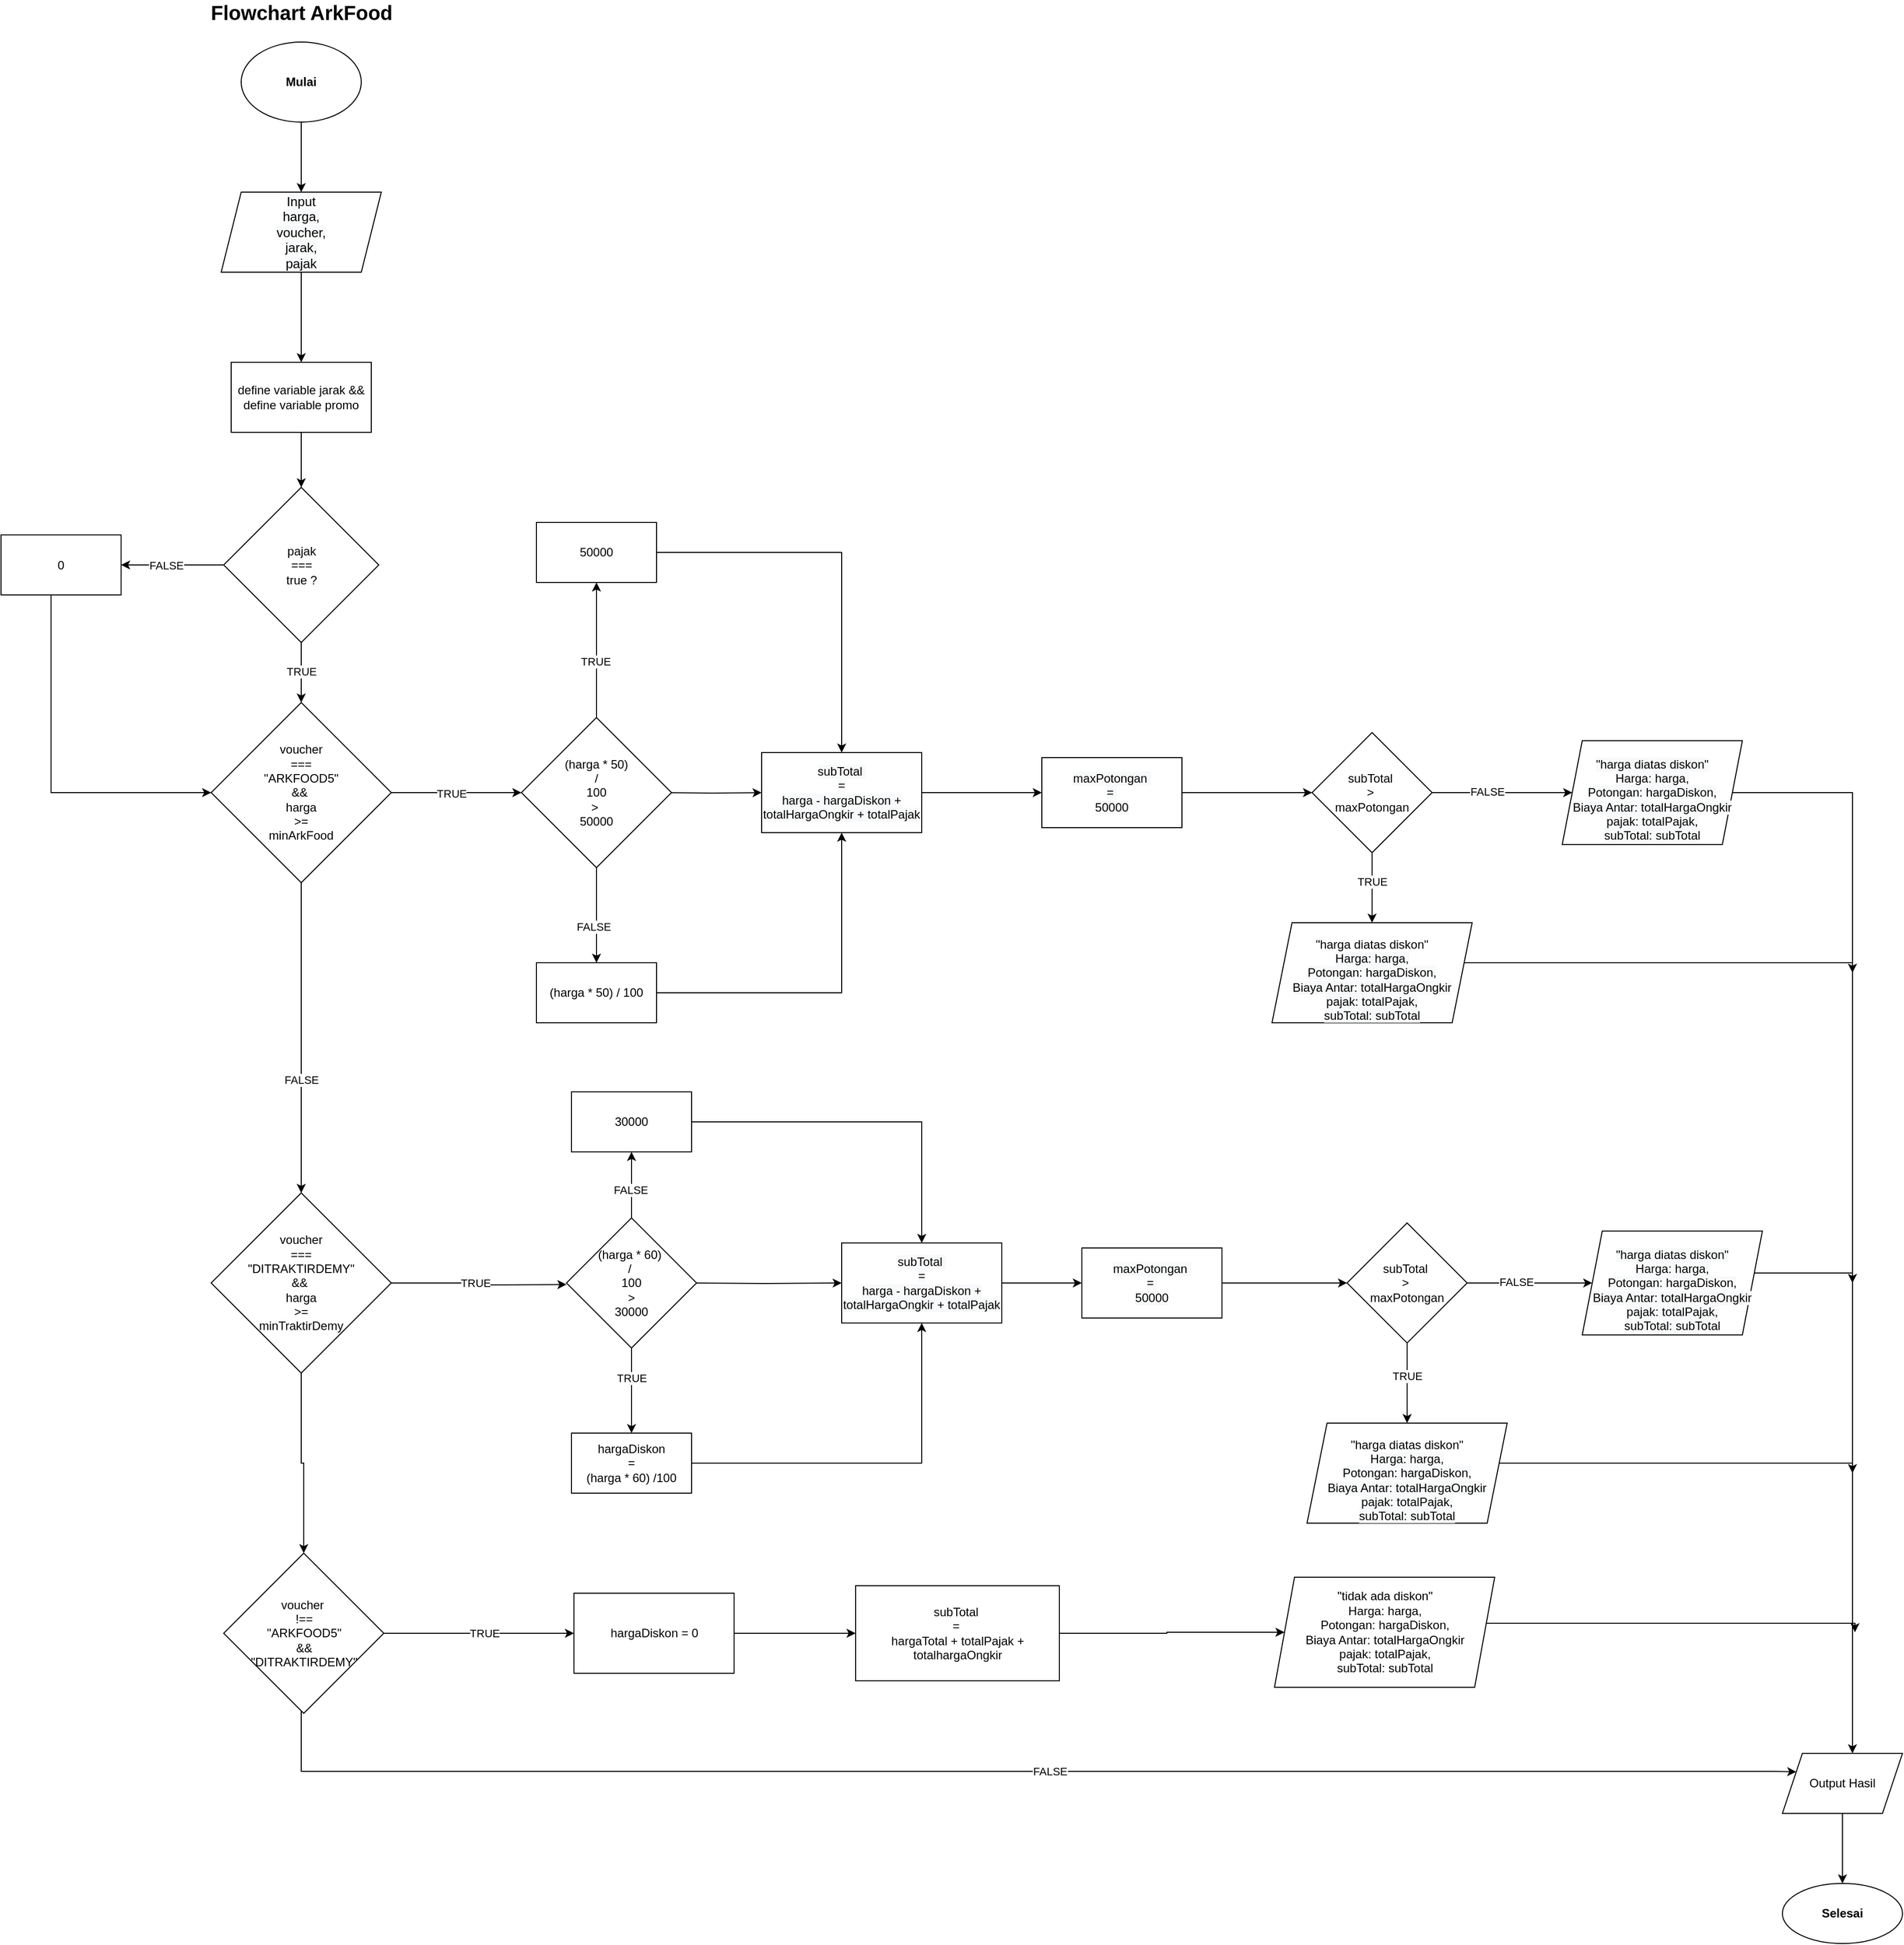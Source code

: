 <mxfile version="15.2.7" type="github">
  <diagram id="C5RBs43oDa-KdzZeNtuy" name="Page-1">
    <mxGraphModel dx="1156" dy="1083" grid="1" gridSize="10" guides="1" tooltips="1" connect="1" arrows="1" fold="1" page="1" pageScale="1" pageWidth="827" pageHeight="1169" background="#ffffff" math="0" shadow="0">
      <root>
        <mxCell id="WIyWlLk6GJQsqaUBKTNV-0" />
        <mxCell id="WIyWlLk6GJQsqaUBKTNV-1" parent="WIyWlLk6GJQsqaUBKTNV-0" />
        <mxCell id="PaFGZIn1e4kdp1-qGl9o-0" value="&lt;font style=&quot;font-size: 20px&quot;&gt;&lt;b&gt;Flowchart ArkFood&lt;/b&gt;&lt;/font&gt;" style="text;html=1;align=center;verticalAlign=middle;resizable=0;points=[];autosize=1;strokeColor=none;fillColor=none;" parent="WIyWlLk6GJQsqaUBKTNV-1" vertex="1">
          <mxGeometry x="1690" y="80" width="200" height="20" as="geometry" />
        </mxCell>
        <mxCell id="PaFGZIn1e4kdp1-qGl9o-123" value="" style="edgeStyle=orthogonalEdgeStyle;rounded=0;orthogonalLoop=1;jettySize=auto;html=1;" parent="WIyWlLk6GJQsqaUBKTNV-1" source="PaFGZIn1e4kdp1-qGl9o-121" target="PaFGZIn1e4kdp1-qGl9o-122" edge="1">
          <mxGeometry relative="1" as="geometry" />
        </mxCell>
        <mxCell id="PaFGZIn1e4kdp1-qGl9o-121" value="&lt;b&gt;Mulai&lt;/b&gt;" style="ellipse;whiteSpace=wrap;html=1;" parent="WIyWlLk6GJQsqaUBKTNV-1" vertex="1">
          <mxGeometry x="1730" y="120" width="120" height="80" as="geometry" />
        </mxCell>
        <mxCell id="PaFGZIn1e4kdp1-qGl9o-125" value="" style="edgeStyle=orthogonalEdgeStyle;rounded=0;orthogonalLoop=1;jettySize=auto;html=1;" parent="WIyWlLk6GJQsqaUBKTNV-1" source="PaFGZIn1e4kdp1-qGl9o-122" target="PaFGZIn1e4kdp1-qGl9o-124" edge="1">
          <mxGeometry relative="1" as="geometry" />
        </mxCell>
        <mxCell id="PaFGZIn1e4kdp1-qGl9o-122" value="&lt;font style=&quot;font-size: 13px&quot;&gt;&lt;br&gt;&lt;br&gt;&lt;span style=&quot;color: rgb(0 , 0 , 0) ; font-family: &amp;#34;helvetica&amp;#34; ; font-style: normal ; font-weight: 400 ; letter-spacing: normal ; text-align: center ; text-indent: 0px ; text-transform: none ; word-spacing: 0px ; background-color: rgb(248 , 249 , 250) ; display: inline ; float: none&quot;&gt;Input&lt;/span&gt;&lt;br style=&quot;color: rgb(0 , 0 , 0) ; font-family: &amp;#34;helvetica&amp;#34; ; font-style: normal ; font-weight: 400 ; letter-spacing: normal ; text-align: center ; text-indent: 0px ; text-transform: none ; word-spacing: 0px ; background-color: rgb(248 , 249 , 250)&quot;&gt;&lt;span style=&quot;color: rgb(0 , 0 , 0) ; font-family: &amp;#34;helvetica&amp;#34; ; font-style: normal ; font-weight: 400 ; letter-spacing: normal ; text-align: center ; text-indent: 0px ; text-transform: none ; word-spacing: 0px ; background-color: rgb(248 , 249 , 250) ; display: inline ; float: none&quot;&gt;harga,&lt;/span&gt;&lt;br style=&quot;color: rgb(0 , 0 , 0) ; font-family: &amp;#34;helvetica&amp;#34; ; font-style: normal ; font-weight: 400 ; letter-spacing: normal ; text-align: center ; text-indent: 0px ; text-transform: none ; word-spacing: 0px ; background-color: rgb(248 , 249 , 250)&quot;&gt;&lt;span style=&quot;color: rgb(0 , 0 , 0) ; font-family: &amp;#34;helvetica&amp;#34; ; font-style: normal ; font-weight: 400 ; letter-spacing: normal ; text-align: center ; text-indent: 0px ; text-transform: none ; word-spacing: 0px ; background-color: rgb(248 , 249 , 250) ; display: inline ; float: none&quot;&gt;voucher,&lt;/span&gt;&lt;br style=&quot;color: rgb(0 , 0 , 0) ; font-family: &amp;#34;helvetica&amp;#34; ; font-style: normal ; font-weight: 400 ; letter-spacing: normal ; text-align: center ; text-indent: 0px ; text-transform: none ; word-spacing: 0px ; background-color: rgb(248 , 249 , 250)&quot;&gt;&lt;span style=&quot;color: rgb(0 , 0 , 0) ; font-family: &amp;#34;helvetica&amp;#34; ; font-style: normal ; font-weight: 400 ; letter-spacing: normal ; text-align: center ; text-indent: 0px ; text-transform: none ; word-spacing: 0px ; background-color: rgb(248 , 249 , 250) ; display: inline ; float: none&quot;&gt;jarak,&lt;/span&gt;&lt;br style=&quot;color: rgb(0 , 0 , 0) ; font-family: &amp;#34;helvetica&amp;#34; ; font-style: normal ; font-weight: 400 ; letter-spacing: normal ; text-align: center ; text-indent: 0px ; text-transform: none ; word-spacing: 0px ; background-color: rgb(248 , 249 , 250)&quot;&gt;&lt;span style=&quot;color: rgb(0 , 0 , 0) ; font-family: &amp;#34;helvetica&amp;#34; ; font-style: normal ; font-weight: 400 ; letter-spacing: normal ; text-align: center ; text-indent: 0px ; text-transform: none ; word-spacing: 0px ; background-color: rgb(248 , 249 , 250) ; display: inline ; float: none&quot;&gt;pajak&lt;br&gt;&lt;/span&gt;&lt;br&gt;&lt;br&gt;&lt;/font&gt;" style="shape=parallelogram;perimeter=parallelogramPerimeter;whiteSpace=wrap;html=1;fixedSize=1;" parent="WIyWlLk6GJQsqaUBKTNV-1" vertex="1">
          <mxGeometry x="1710" y="270" width="160" height="80" as="geometry" />
        </mxCell>
        <mxCell id="PaFGZIn1e4kdp1-qGl9o-127" value="" style="edgeStyle=orthogonalEdgeStyle;rounded=0;orthogonalLoop=1;jettySize=auto;html=1;" parent="WIyWlLk6GJQsqaUBKTNV-1" source="PaFGZIn1e4kdp1-qGl9o-124" target="PaFGZIn1e4kdp1-qGl9o-126" edge="1">
          <mxGeometry relative="1" as="geometry" />
        </mxCell>
        <mxCell id="PaFGZIn1e4kdp1-qGl9o-124" value="&lt;span&gt;define variable jarak &amp;amp;&amp;amp; define variable promo&lt;/span&gt;" style="whiteSpace=wrap;html=1;" parent="WIyWlLk6GJQsqaUBKTNV-1" vertex="1">
          <mxGeometry x="1720" y="440" width="140" height="70" as="geometry" />
        </mxCell>
        <mxCell id="PaFGZIn1e4kdp1-qGl9o-129" value="" style="edgeStyle=orthogonalEdgeStyle;rounded=0;orthogonalLoop=1;jettySize=auto;html=1;" parent="WIyWlLk6GJQsqaUBKTNV-1" source="PaFGZIn1e4kdp1-qGl9o-126" edge="1">
          <mxGeometry relative="1" as="geometry">
            <mxPoint x="1610" y="642.5" as="targetPoint" />
          </mxGeometry>
        </mxCell>
        <mxCell id="PaFGZIn1e4kdp1-qGl9o-130" value="FALSE" style="edgeLabel;html=1;align=center;verticalAlign=middle;resizable=0;points=[];" parent="PaFGZIn1e4kdp1-qGl9o-129" vertex="1" connectable="0">
          <mxGeometry x="0.131" relative="1" as="geometry">
            <mxPoint as="offset" />
          </mxGeometry>
        </mxCell>
        <mxCell id="PaFGZIn1e4kdp1-qGl9o-132" value="" style="edgeStyle=orthogonalEdgeStyle;rounded=0;orthogonalLoop=1;jettySize=auto;html=1;" parent="WIyWlLk6GJQsqaUBKTNV-1" source="PaFGZIn1e4kdp1-qGl9o-126" target="PaFGZIn1e4kdp1-qGl9o-131" edge="1">
          <mxGeometry relative="1" as="geometry" />
        </mxCell>
        <mxCell id="PaFGZIn1e4kdp1-qGl9o-133" value="TRUE" style="edgeLabel;html=1;align=center;verticalAlign=middle;resizable=0;points=[];" parent="PaFGZIn1e4kdp1-qGl9o-132" vertex="1" connectable="0">
          <mxGeometry x="-0.048" relative="1" as="geometry">
            <mxPoint as="offset" />
          </mxGeometry>
        </mxCell>
        <mxCell id="PaFGZIn1e4kdp1-qGl9o-126" value="pajak&lt;br&gt;===&lt;br&gt;true ?" style="rhombus;whiteSpace=wrap;html=1;" parent="WIyWlLk6GJQsqaUBKTNV-1" vertex="1">
          <mxGeometry x="1712.5" y="565" width="155" height="155" as="geometry" />
        </mxCell>
        <mxCell id="PaFGZIn1e4kdp1-qGl9o-155" style="edgeStyle=orthogonalEdgeStyle;rounded=0;orthogonalLoop=1;jettySize=auto;html=1;entryX=0;entryY=0.5;entryDx=0;entryDy=0;" parent="WIyWlLk6GJQsqaUBKTNV-1" target="PaFGZIn1e4kdp1-qGl9o-131" edge="1">
          <mxGeometry relative="1" as="geometry">
            <Array as="points">
              <mxPoint x="1540" y="673" />
              <mxPoint x="1540" y="870" />
            </Array>
            <mxPoint x="1560" y="672.5" as="sourcePoint" />
          </mxGeometry>
        </mxCell>
        <mxCell id="PaFGZIn1e4kdp1-qGl9o-135" value="" style="edgeStyle=orthogonalEdgeStyle;rounded=0;orthogonalLoop=1;jettySize=auto;html=1;" parent="WIyWlLk6GJQsqaUBKTNV-1" source="PaFGZIn1e4kdp1-qGl9o-131" edge="1">
          <mxGeometry relative="1" as="geometry">
            <mxPoint x="2010" y="870" as="targetPoint" />
          </mxGeometry>
        </mxCell>
        <mxCell id="PaFGZIn1e4kdp1-qGl9o-136" value="TRUE" style="edgeLabel;html=1;align=center;verticalAlign=middle;resizable=0;points=[];" parent="PaFGZIn1e4kdp1-qGl9o-135" vertex="1" connectable="0">
          <mxGeometry x="-0.085" y="-1" relative="1" as="geometry">
            <mxPoint as="offset" />
          </mxGeometry>
        </mxCell>
        <mxCell id="PaFGZIn1e4kdp1-qGl9o-154" value="" style="edgeStyle=orthogonalEdgeStyle;rounded=0;orthogonalLoop=1;jettySize=auto;html=1;" parent="WIyWlLk6GJQsqaUBKTNV-1" source="PaFGZIn1e4kdp1-qGl9o-131" target="PaFGZIn1e4kdp1-qGl9o-153" edge="1">
          <mxGeometry relative="1" as="geometry" />
        </mxCell>
        <mxCell id="PaFGZIn1e4kdp1-qGl9o-156" value="FALSE" style="edgeLabel;html=1;align=center;verticalAlign=middle;resizable=0;points=[];" parent="PaFGZIn1e4kdp1-qGl9o-154" vertex="1" connectable="0">
          <mxGeometry x="0.271" relative="1" as="geometry">
            <mxPoint as="offset" />
          </mxGeometry>
        </mxCell>
        <mxCell id="PaFGZIn1e4kdp1-qGl9o-131" value="voucher&lt;br&gt;===&lt;br&gt;&quot;ARKFOOD5&quot;&lt;br&gt;&amp;amp;&amp;amp;&amp;nbsp;&lt;br&gt;harga&lt;br&gt;&amp;gt;=&lt;br&gt;minArkFood" style="rhombus;whiteSpace=wrap;html=1;" parent="WIyWlLk6GJQsqaUBKTNV-1" vertex="1">
          <mxGeometry x="1700" y="780" width="180" height="180" as="geometry" />
        </mxCell>
        <mxCell id="PaFGZIn1e4kdp1-qGl9o-138" value="" style="edgeStyle=orthogonalEdgeStyle;rounded=0;orthogonalLoop=1;jettySize=auto;html=1;" parent="WIyWlLk6GJQsqaUBKTNV-1" target="PaFGZIn1e4kdp1-qGl9o-137" edge="1">
          <mxGeometry relative="1" as="geometry">
            <mxPoint x="2150" y="870" as="sourcePoint" />
          </mxGeometry>
        </mxCell>
        <mxCell id="PaFGZIn1e4kdp1-qGl9o-140" value="" style="edgeStyle=orthogonalEdgeStyle;rounded=0;orthogonalLoop=1;jettySize=auto;html=1;" parent="WIyWlLk6GJQsqaUBKTNV-1" source="PaFGZIn1e4kdp1-qGl9o-137" target="PaFGZIn1e4kdp1-qGl9o-139" edge="1">
          <mxGeometry relative="1" as="geometry" />
        </mxCell>
        <mxCell id="PaFGZIn1e4kdp1-qGl9o-137" value="&#xa;&#xa;&lt;span style=&quot;color: rgb(0, 0, 0); font-family: helvetica; font-size: 12px; font-style: normal; font-weight: 400; letter-spacing: normal; text-align: center; text-indent: 0px; text-transform: none; word-spacing: 0px; background-color: rgb(248, 249, 250); display: inline; float: none;&quot;&gt;subTotal&amp;nbsp;&lt;/span&gt;&lt;br style=&quot;color: rgb(0, 0, 0); font-family: helvetica; font-size: 12px; font-style: normal; font-weight: 400; letter-spacing: normal; text-align: center; text-indent: 0px; text-transform: none; word-spacing: 0px; background-color: rgb(248, 249, 250);&quot;&gt;&lt;span style=&quot;color: rgb(0, 0, 0); font-family: helvetica; font-size: 12px; font-style: normal; font-weight: 400; letter-spacing: normal; text-align: center; text-indent: 0px; text-transform: none; word-spacing: 0px; background-color: rgb(248, 249, 250); display: inline; float: none;&quot;&gt;=&lt;/span&gt;&lt;br style=&quot;color: rgb(0, 0, 0); font-family: helvetica; font-size: 12px; font-style: normal; font-weight: 400; letter-spacing: normal; text-align: center; text-indent: 0px; text-transform: none; word-spacing: 0px; background-color: rgb(248, 249, 250);&quot;&gt;&lt;span style=&quot;color: rgb(0, 0, 0); font-family: helvetica; font-size: 12px; font-style: normal; font-weight: 400; letter-spacing: normal; text-align: center; text-indent: 0px; text-transform: none; word-spacing: 0px; background-color: rgb(248, 249, 250); display: inline; float: none;&quot;&gt;harga - hargaDiskon + totalHargaOngkir + totalPajak&lt;/span&gt;&#xa;&#xa;" style="whiteSpace=wrap;html=1;" parent="WIyWlLk6GJQsqaUBKTNV-1" vertex="1">
          <mxGeometry x="2250" y="830" width="160" height="80" as="geometry" />
        </mxCell>
        <mxCell id="PaFGZIn1e4kdp1-qGl9o-142" value="" style="edgeStyle=orthogonalEdgeStyle;rounded=0;orthogonalLoop=1;jettySize=auto;html=1;" parent="WIyWlLk6GJQsqaUBKTNV-1" source="PaFGZIn1e4kdp1-qGl9o-139" target="PaFGZIn1e4kdp1-qGl9o-141" edge="1">
          <mxGeometry relative="1" as="geometry" />
        </mxCell>
        <mxCell id="PaFGZIn1e4kdp1-qGl9o-139" value="&#xa;&#xa;&lt;span style=&quot;color: rgb(0, 0, 0); font-family: helvetica; font-size: 12px; font-style: normal; font-weight: 400; letter-spacing: normal; text-align: center; text-indent: 0px; text-transform: none; word-spacing: 0px; background-color: rgb(248, 249, 250); display: inline; float: none;&quot;&gt;maxPotongan&amp;nbsp;&lt;/span&gt;&lt;br style=&quot;color: rgb(0, 0, 0); font-family: helvetica; font-size: 12px; font-style: normal; font-weight: 400; letter-spacing: normal; text-align: center; text-indent: 0px; text-transform: none; word-spacing: 0px; background-color: rgb(248, 249, 250);&quot;&gt;&lt;span style=&quot;color: rgb(0, 0, 0); font-family: helvetica; font-size: 12px; font-style: normal; font-weight: 400; letter-spacing: normal; text-align: center; text-indent: 0px; text-transform: none; word-spacing: 0px; background-color: rgb(248, 249, 250); display: inline; float: none;&quot;&gt;=&amp;nbsp;&lt;/span&gt;&lt;br style=&quot;color: rgb(0, 0, 0); font-family: helvetica; font-size: 12px; font-style: normal; font-weight: 400; letter-spacing: normal; text-align: center; text-indent: 0px; text-transform: none; word-spacing: 0px; background-color: rgb(248, 249, 250);&quot;&gt;&lt;span style=&quot;color: rgb(0, 0, 0); font-family: helvetica; font-size: 12px; font-style: normal; font-weight: 400; letter-spacing: normal; text-align: center; text-indent: 0px; text-transform: none; word-spacing: 0px; background-color: rgb(248, 249, 250); display: inline; float: none;&quot;&gt;50000&lt;/span&gt;&#xa;&#xa;" style="whiteSpace=wrap;html=1;" parent="WIyWlLk6GJQsqaUBKTNV-1" vertex="1">
          <mxGeometry x="2530" y="835" width="140" height="70" as="geometry" />
        </mxCell>
        <mxCell id="PaFGZIn1e4kdp1-qGl9o-144" value="" style="edgeStyle=orthogonalEdgeStyle;rounded=0;orthogonalLoop=1;jettySize=auto;html=1;" parent="WIyWlLk6GJQsqaUBKTNV-1" source="PaFGZIn1e4kdp1-qGl9o-141" target="PaFGZIn1e4kdp1-qGl9o-143" edge="1">
          <mxGeometry relative="1" as="geometry" />
        </mxCell>
        <mxCell id="PaFGZIn1e4kdp1-qGl9o-145" value="TRUE" style="edgeLabel;html=1;align=center;verticalAlign=middle;resizable=0;points=[];" parent="PaFGZIn1e4kdp1-qGl9o-144" vertex="1" connectable="0">
          <mxGeometry x="-0.173" relative="1" as="geometry">
            <mxPoint as="offset" />
          </mxGeometry>
        </mxCell>
        <mxCell id="PaFGZIn1e4kdp1-qGl9o-147" value="" style="edgeStyle=orthogonalEdgeStyle;rounded=0;orthogonalLoop=1;jettySize=auto;html=1;" parent="WIyWlLk6GJQsqaUBKTNV-1" source="PaFGZIn1e4kdp1-qGl9o-141" target="PaFGZIn1e4kdp1-qGl9o-146" edge="1">
          <mxGeometry relative="1" as="geometry" />
        </mxCell>
        <mxCell id="PaFGZIn1e4kdp1-qGl9o-148" value="FALSE" style="edgeLabel;html=1;align=center;verticalAlign=middle;resizable=0;points=[];" parent="PaFGZIn1e4kdp1-qGl9o-147" vertex="1" connectable="0">
          <mxGeometry x="-0.215" y="1" relative="1" as="geometry">
            <mxPoint as="offset" />
          </mxGeometry>
        </mxCell>
        <mxCell id="PaFGZIn1e4kdp1-qGl9o-141" value="subTotal&amp;nbsp;&lt;br&gt;&amp;gt;&amp;nbsp;&lt;br&gt;maxPotongan" style="rhombus;whiteSpace=wrap;html=1;" parent="WIyWlLk6GJQsqaUBKTNV-1" vertex="1">
          <mxGeometry x="2800" y="810" width="120" height="120" as="geometry" />
        </mxCell>
        <mxCell id="PaFGZIn1e4kdp1-qGl9o-151" style="edgeStyle=orthogonalEdgeStyle;rounded=0;orthogonalLoop=1;jettySize=auto;html=1;" parent="WIyWlLk6GJQsqaUBKTNV-1" source="PaFGZIn1e4kdp1-qGl9o-143" edge="1">
          <mxGeometry relative="1" as="geometry">
            <mxPoint x="3340" y="1050" as="targetPoint" />
            <Array as="points">
              <mxPoint x="3340" y="1040" />
            </Array>
          </mxGeometry>
        </mxCell>
        <mxCell id="PaFGZIn1e4kdp1-qGl9o-143" value="&lt;br&gt;&quot;harga diatas diskon&quot;&lt;br&gt;&lt;span style=&quot;color: rgb(0 , 0 , 0) ; font-family: &amp;#34;helvetica&amp;#34; ; font-size: 12px ; font-style: normal ; font-weight: 400 ; letter-spacing: normal ; text-align: center ; text-indent: 0px ; text-transform: none ; word-spacing: 0px ; background-color: rgb(248 , 249 , 250) ; display: inline ; float: none&quot;&gt;Harga: harga,&lt;/span&gt;&lt;br style=&quot;color: rgb(0 , 0 , 0) ; font-family: &amp;#34;helvetica&amp;#34; ; font-size: 12px ; font-style: normal ; font-weight: 400 ; letter-spacing: normal ; text-align: center ; text-indent: 0px ; text-transform: none ; word-spacing: 0px ; background-color: rgb(248 , 249 , 250)&quot;&gt;&lt;span style=&quot;color: rgb(0 , 0 , 0) ; font-family: &amp;#34;helvetica&amp;#34; ; font-size: 12px ; font-style: normal ; font-weight: 400 ; letter-spacing: normal ; text-align: center ; text-indent: 0px ; text-transform: none ; word-spacing: 0px ; background-color: rgb(248 , 249 , 250) ; display: inline ; float: none&quot;&gt;Potongan: hargaDiskon,&lt;/span&gt;&lt;br style=&quot;color: rgb(0 , 0 , 0) ; font-family: &amp;#34;helvetica&amp;#34; ; font-size: 12px ; font-style: normal ; font-weight: 400 ; letter-spacing: normal ; text-align: center ; text-indent: 0px ; text-transform: none ; word-spacing: 0px ; background-color: rgb(248 , 249 , 250)&quot;&gt;&lt;span style=&quot;color: rgb(0 , 0 , 0) ; font-family: &amp;#34;helvetica&amp;#34; ; font-size: 12px ; font-style: normal ; font-weight: 400 ; letter-spacing: normal ; text-align: center ; text-indent: 0px ; text-transform: none ; word-spacing: 0px ; background-color: rgb(248 , 249 , 250) ; display: inline ; float: none&quot;&gt;Biaya Antar: totalHargaOngkir&lt;/span&gt;&lt;br style=&quot;color: rgb(0 , 0 , 0) ; font-family: &amp;#34;helvetica&amp;#34; ; font-size: 12px ; font-style: normal ; font-weight: 400 ; letter-spacing: normal ; text-align: center ; text-indent: 0px ; text-transform: none ; word-spacing: 0px ; background-color: rgb(248 , 249 , 250)&quot;&gt;&lt;span style=&quot;color: rgb(0 , 0 , 0) ; font-family: &amp;#34;helvetica&amp;#34; ; font-size: 12px ; font-style: normal ; font-weight: 400 ; letter-spacing: normal ; text-align: center ; text-indent: 0px ; text-transform: none ; word-spacing: 0px ; background-color: rgb(248 , 249 , 250) ; display: inline ; float: none&quot;&gt;pajak: totalPajak,&lt;/span&gt;&lt;br style=&quot;color: rgb(0 , 0 , 0) ; font-family: &amp;#34;helvetica&amp;#34; ; font-size: 12px ; font-style: normal ; font-weight: 400 ; letter-spacing: normal ; text-align: center ; text-indent: 0px ; text-transform: none ; word-spacing: 0px ; background-color: rgb(248 , 249 , 250)&quot;&gt;&lt;span style=&quot;color: rgb(0 , 0 , 0) ; font-family: &amp;#34;helvetica&amp;#34; ; font-size: 12px ; font-style: normal ; font-weight: 400 ; letter-spacing: normal ; text-align: center ; text-indent: 0px ; text-transform: none ; word-spacing: 0px ; background-color: rgb(248 , 249 , 250) ; display: inline ; float: none&quot;&gt;subTotal: subTotal&lt;/span&gt;&lt;br&gt;" style="shape=parallelogram;perimeter=parallelogramPerimeter;whiteSpace=wrap;html=1;fixedSize=1;" parent="WIyWlLk6GJQsqaUBKTNV-1" vertex="1">
          <mxGeometry x="2760" y="1000" width="200" height="100" as="geometry" />
        </mxCell>
        <mxCell id="PaFGZIn1e4kdp1-qGl9o-149" style="edgeStyle=orthogonalEdgeStyle;rounded=0;orthogonalLoop=1;jettySize=auto;html=1;" parent="WIyWlLk6GJQsqaUBKTNV-1" source="PaFGZIn1e4kdp1-qGl9o-146" target="PaFGZIn1e4kdp1-qGl9o-150" edge="1">
          <mxGeometry relative="1" as="geometry">
            <mxPoint x="3280" y="1430" as="targetPoint" />
            <Array as="points">
              <mxPoint x="3340" y="870" />
            </Array>
          </mxGeometry>
        </mxCell>
        <mxCell id="PaFGZIn1e4kdp1-qGl9o-146" value="&lt;br&gt;&lt;br&gt;&lt;br style=&quot;color: rgb(0 , 0 , 0) ; font-family: &amp;#34;helvetica&amp;#34; ; font-size: 12px ; font-style: normal ; font-weight: 400 ; letter-spacing: normal ; text-align: center ; text-indent: 0px ; text-transform: none ; word-spacing: 0px ; background-color: rgb(248 , 249 , 250)&quot;&gt;&lt;span style=&quot;color: rgb(0 , 0 , 0) ; font-family: &amp;#34;helvetica&amp;#34; ; font-size: 12px ; font-style: normal ; font-weight: 400 ; letter-spacing: normal ; text-align: center ; text-indent: 0px ; text-transform: none ; word-spacing: 0px ; background-color: rgb(248 , 249 , 250) ; display: inline ; float: none&quot;&gt;&quot;harga diatas diskon&quot;&lt;/span&gt;&lt;br style=&quot;color: rgb(0 , 0 , 0) ; font-family: &amp;#34;helvetica&amp;#34; ; font-size: 12px ; font-style: normal ; font-weight: 400 ; letter-spacing: normal ; text-align: center ; text-indent: 0px ; text-transform: none ; word-spacing: 0px ; background-color: rgb(248 , 249 , 250)&quot;&gt;&lt;span style=&quot;color: rgb(0 , 0 , 0) ; font-size: 12px ; font-style: normal ; font-weight: 400 ; letter-spacing: normal ; text-align: center ; text-indent: 0px ; text-transform: none ; word-spacing: 0px ; font-family: &amp;#34;helvetica&amp;#34; ; background-color: rgb(248 , 249 , 250) ; display: inline ; float: none&quot;&gt;Harga: harga,&lt;/span&gt;&lt;br style=&quot;color: rgb(0 , 0 , 0) ; font-size: 12px ; font-style: normal ; font-weight: 400 ; letter-spacing: normal ; text-align: center ; text-indent: 0px ; text-transform: none ; word-spacing: 0px ; font-family: &amp;#34;helvetica&amp;#34; ; background-color: rgb(248 , 249 , 250)&quot;&gt;&lt;span style=&quot;color: rgb(0 , 0 , 0) ; font-size: 12px ; font-style: normal ; font-weight: 400 ; letter-spacing: normal ; text-align: center ; text-indent: 0px ; text-transform: none ; word-spacing: 0px ; font-family: &amp;#34;helvetica&amp;#34; ; background-color: rgb(248 , 249 , 250) ; display: inline ; float: none&quot;&gt;Potongan: hargaDiskon,&lt;/span&gt;&lt;br style=&quot;color: rgb(0 , 0 , 0) ; font-size: 12px ; font-style: normal ; font-weight: 400 ; letter-spacing: normal ; text-align: center ; text-indent: 0px ; text-transform: none ; word-spacing: 0px ; font-family: &amp;#34;helvetica&amp;#34; ; background-color: rgb(248 , 249 , 250)&quot;&gt;&lt;span style=&quot;color: rgb(0 , 0 , 0) ; font-size: 12px ; font-style: normal ; font-weight: 400 ; letter-spacing: normal ; text-align: center ; text-indent: 0px ; text-transform: none ; word-spacing: 0px ; font-family: &amp;#34;helvetica&amp;#34; ; background-color: rgb(248 , 249 , 250) ; display: inline ; float: none&quot;&gt;Biaya Antar: totalHargaOngkir&lt;/span&gt;&lt;br style=&quot;color: rgb(0 , 0 , 0) ; font-size: 12px ; font-style: normal ; font-weight: 400 ; letter-spacing: normal ; text-align: center ; text-indent: 0px ; text-transform: none ; word-spacing: 0px ; font-family: &amp;#34;helvetica&amp;#34; ; background-color: rgb(248 , 249 , 250)&quot;&gt;&lt;span style=&quot;color: rgb(0 , 0 , 0) ; font-size: 12px ; font-style: normal ; font-weight: 400 ; letter-spacing: normal ; text-align: center ; text-indent: 0px ; text-transform: none ; word-spacing: 0px ; font-family: &amp;#34;helvetica&amp;#34; ; background-color: rgb(248 , 249 , 250) ; display: inline ; float: none&quot;&gt;pajak: totalPajak,&lt;/span&gt;&lt;br style=&quot;color: rgb(0 , 0 , 0) ; font-size: 12px ; font-style: normal ; font-weight: 400 ; letter-spacing: normal ; text-align: center ; text-indent: 0px ; text-transform: none ; word-spacing: 0px ; font-family: &amp;#34;helvetica&amp;#34; ; background-color: rgb(248 , 249 , 250)&quot;&gt;&lt;span style=&quot;color: rgb(0 , 0 , 0) ; font-size: 12px ; font-style: normal ; font-weight: 400 ; letter-spacing: normal ; text-align: center ; text-indent: 0px ; text-transform: none ; word-spacing: 0px ; font-family: &amp;#34;helvetica&amp;#34; ; background-color: rgb(248 , 249 , 250) ; display: inline ; float: none&quot;&gt;subTotal: subTotal&lt;br&gt;&lt;/span&gt;&lt;br style=&quot;color: rgb(0 , 0 , 0) ; font-family: &amp;#34;helvetica&amp;#34; ; font-size: 12px ; font-style: normal ; font-weight: 400 ; letter-spacing: normal ; text-align: center ; text-indent: 0px ; text-transform: none ; word-spacing: 0px ; background-color: rgb(248 , 249 , 250)&quot;&gt;&lt;br&gt;" style="shape=parallelogram;perimeter=parallelogramPerimeter;whiteSpace=wrap;html=1;fixedSize=1;" parent="WIyWlLk6GJQsqaUBKTNV-1" vertex="1">
          <mxGeometry x="3050" y="818.13" width="180" height="103.75" as="geometry" />
        </mxCell>
        <mxCell id="PaFGZIn1e4kdp1-qGl9o-205" value="" style="edgeStyle=orthogonalEdgeStyle;rounded=0;orthogonalLoop=1;jettySize=auto;html=1;" parent="WIyWlLk6GJQsqaUBKTNV-1" source="PaFGZIn1e4kdp1-qGl9o-150" target="PaFGZIn1e4kdp1-qGl9o-204" edge="1">
          <mxGeometry relative="1" as="geometry" />
        </mxCell>
        <mxCell id="PaFGZIn1e4kdp1-qGl9o-150" value="Output Hasil" style="shape=parallelogram;perimeter=parallelogramPerimeter;whiteSpace=wrap;html=1;fixedSize=1;" parent="WIyWlLk6GJQsqaUBKTNV-1" vertex="1">
          <mxGeometry x="3270" y="1830.0" width="120" height="60" as="geometry" />
        </mxCell>
        <mxCell id="PaFGZIn1e4kdp1-qGl9o-187" style="edgeStyle=orthogonalEdgeStyle;rounded=0;orthogonalLoop=1;jettySize=auto;html=1;entryX=0.107;entryY=0.522;entryDx=0;entryDy=0;entryPerimeter=0;" parent="WIyWlLk6GJQsqaUBKTNV-1" source="PaFGZIn1e4kdp1-qGl9o-153" edge="1">
          <mxGeometry relative="1" as="geometry">
            <mxPoint x="2054.98" y="1361.53" as="targetPoint" />
          </mxGeometry>
        </mxCell>
        <mxCell id="PaFGZIn1e4kdp1-qGl9o-188" value="TRUE" style="edgeLabel;html=1;align=center;verticalAlign=middle;resizable=0;points=[];" parent="PaFGZIn1e4kdp1-qGl9o-187" vertex="1" connectable="0">
          <mxGeometry x="-0.055" relative="1" as="geometry">
            <mxPoint as="offset" />
          </mxGeometry>
        </mxCell>
        <mxCell id="PaFGZIn1e4kdp1-qGl9o-192" style="edgeStyle=orthogonalEdgeStyle;rounded=0;orthogonalLoop=1;jettySize=auto;html=1;entryX=0.5;entryY=0;entryDx=0;entryDy=0;" parent="WIyWlLk6GJQsqaUBKTNV-1" source="PaFGZIn1e4kdp1-qGl9o-153" target="PaFGZIn1e4kdp1-qGl9o-191" edge="1">
          <mxGeometry relative="1" as="geometry" />
        </mxCell>
        <mxCell id="PaFGZIn1e4kdp1-qGl9o-153" value="voucher&lt;br&gt;===&lt;br&gt;&quot;DITRAKTIRDEMY&quot;&lt;br&gt;&amp;amp;&amp;amp;&amp;nbsp;&lt;br&gt;harga&lt;br&gt;&amp;gt;=&lt;br&gt;minTraktirDemy" style="rhombus;whiteSpace=wrap;html=1;" parent="WIyWlLk6GJQsqaUBKTNV-1" vertex="1">
          <mxGeometry x="1700" y="1269.99" width="180" height="180" as="geometry" />
        </mxCell>
        <mxCell id="PaFGZIn1e4kdp1-qGl9o-172" value="" style="edgeStyle=orthogonalEdgeStyle;rounded=0;orthogonalLoop=1;jettySize=auto;html=1;" parent="WIyWlLk6GJQsqaUBKTNV-1" target="PaFGZIn1e4kdp1-qGl9o-175" edge="1">
          <mxGeometry relative="1" as="geometry">
            <mxPoint x="2180" y="1359.99" as="sourcePoint" />
          </mxGeometry>
        </mxCell>
        <mxCell id="PaFGZIn1e4kdp1-qGl9o-174" value="" style="edgeStyle=orthogonalEdgeStyle;rounded=0;orthogonalLoop=1;jettySize=auto;html=1;" parent="WIyWlLk6GJQsqaUBKTNV-1" source="PaFGZIn1e4kdp1-qGl9o-175" target="PaFGZIn1e4kdp1-qGl9o-177" edge="1">
          <mxGeometry relative="1" as="geometry" />
        </mxCell>
        <mxCell id="PaFGZIn1e4kdp1-qGl9o-175" value="&#xa;&#xa;&lt;span style=&quot;color: rgb(0, 0, 0); font-family: helvetica; font-size: 12px; font-style: normal; font-weight: 400; letter-spacing: normal; text-align: center; text-indent: 0px; text-transform: none; word-spacing: 0px; background-color: rgb(248, 249, 250); display: inline; float: none;&quot;&gt;subTotal&amp;nbsp;&lt;/span&gt;&lt;br style=&quot;color: rgb(0, 0, 0); font-family: helvetica; font-size: 12px; font-style: normal; font-weight: 400; letter-spacing: normal; text-align: center; text-indent: 0px; text-transform: none; word-spacing: 0px; background-color: rgb(248, 249, 250);&quot;&gt;&lt;span style=&quot;color: rgb(0, 0, 0); font-family: helvetica; font-size: 12px; font-style: normal; font-weight: 400; letter-spacing: normal; text-align: center; text-indent: 0px; text-transform: none; word-spacing: 0px; background-color: rgb(248, 249, 250); display: inline; float: none;&quot;&gt;=&lt;/span&gt;&lt;br style=&quot;color: rgb(0, 0, 0); font-family: helvetica; font-size: 12px; font-style: normal; font-weight: 400; letter-spacing: normal; text-align: center; text-indent: 0px; text-transform: none; word-spacing: 0px; background-color: rgb(248, 249, 250);&quot;&gt;&lt;span style=&quot;color: rgb(0, 0, 0); font-family: helvetica; font-size: 12px; font-style: normal; font-weight: 400; letter-spacing: normal; text-align: center; text-indent: 0px; text-transform: none; word-spacing: 0px; background-color: rgb(248, 249, 250); display: inline; float: none;&quot;&gt;harga - hargaDiskon + totalHargaOngkir + totalPajak&lt;/span&gt;&#xa;&#xa;" style="whiteSpace=wrap;html=1;" parent="WIyWlLk6GJQsqaUBKTNV-1" vertex="1">
          <mxGeometry x="2330" y="1319.99" width="160" height="80" as="geometry" />
        </mxCell>
        <mxCell id="PaFGZIn1e4kdp1-qGl9o-176" value="" style="edgeStyle=orthogonalEdgeStyle;rounded=0;orthogonalLoop=1;jettySize=auto;html=1;" parent="WIyWlLk6GJQsqaUBKTNV-1" source="PaFGZIn1e4kdp1-qGl9o-177" target="PaFGZIn1e4kdp1-qGl9o-182" edge="1">
          <mxGeometry relative="1" as="geometry" />
        </mxCell>
        <mxCell id="PaFGZIn1e4kdp1-qGl9o-177" value="&#xa;&#xa;&lt;span style=&quot;color: rgb(0, 0, 0); font-family: helvetica; font-size: 12px; font-style: normal; font-weight: 400; letter-spacing: normal; text-align: center; text-indent: 0px; text-transform: none; word-spacing: 0px; background-color: rgb(248, 249, 250); display: inline; float: none;&quot;&gt;maxPotongan&amp;nbsp;&lt;/span&gt;&lt;br style=&quot;color: rgb(0, 0, 0); font-family: helvetica; font-size: 12px; font-style: normal; font-weight: 400; letter-spacing: normal; text-align: center; text-indent: 0px; text-transform: none; word-spacing: 0px; background-color: rgb(248, 249, 250);&quot;&gt;&lt;span style=&quot;color: rgb(0, 0, 0); font-family: helvetica; font-size: 12px; font-style: normal; font-weight: 400; letter-spacing: normal; text-align: center; text-indent: 0px; text-transform: none; word-spacing: 0px; background-color: rgb(248, 249, 250); display: inline; float: none;&quot;&gt;=&amp;nbsp;&lt;/span&gt;&lt;br style=&quot;color: rgb(0, 0, 0); font-family: helvetica; font-size: 12px; font-style: normal; font-weight: 400; letter-spacing: normal; text-align: center; text-indent: 0px; text-transform: none; word-spacing: 0px; background-color: rgb(248, 249, 250);&quot;&gt;&lt;span style=&quot;color: rgb(0, 0, 0); font-family: helvetica; font-size: 12px; font-style: normal; font-weight: 400; letter-spacing: normal; text-align: center; text-indent: 0px; text-transform: none; word-spacing: 0px; background-color: rgb(248, 249, 250); display: inline; float: none;&quot;&gt;50000&lt;/span&gt;&#xa;&#xa;" style="whiteSpace=wrap;html=1;" parent="WIyWlLk6GJQsqaUBKTNV-1" vertex="1">
          <mxGeometry x="2570" y="1324.98" width="140" height="70" as="geometry" />
        </mxCell>
        <mxCell id="PaFGZIn1e4kdp1-qGl9o-178" value="" style="edgeStyle=orthogonalEdgeStyle;rounded=0;orthogonalLoop=1;jettySize=auto;html=1;" parent="WIyWlLk6GJQsqaUBKTNV-1" source="PaFGZIn1e4kdp1-qGl9o-182" target="PaFGZIn1e4kdp1-qGl9o-184" edge="1">
          <mxGeometry relative="1" as="geometry" />
        </mxCell>
        <mxCell id="PaFGZIn1e4kdp1-qGl9o-179" value="TRUE" style="edgeLabel;html=1;align=center;verticalAlign=middle;resizable=0;points=[];" parent="PaFGZIn1e4kdp1-qGl9o-178" vertex="1" connectable="0">
          <mxGeometry x="-0.173" relative="1" as="geometry">
            <mxPoint as="offset" />
          </mxGeometry>
        </mxCell>
        <mxCell id="PaFGZIn1e4kdp1-qGl9o-180" value="" style="edgeStyle=orthogonalEdgeStyle;rounded=0;orthogonalLoop=1;jettySize=auto;html=1;" parent="WIyWlLk6GJQsqaUBKTNV-1" source="PaFGZIn1e4kdp1-qGl9o-182" target="PaFGZIn1e4kdp1-qGl9o-185" edge="1">
          <mxGeometry relative="1" as="geometry" />
        </mxCell>
        <mxCell id="PaFGZIn1e4kdp1-qGl9o-181" value="FALSE" style="edgeLabel;html=1;align=center;verticalAlign=middle;resizable=0;points=[];" parent="PaFGZIn1e4kdp1-qGl9o-180" vertex="1" connectable="0">
          <mxGeometry x="-0.215" y="1" relative="1" as="geometry">
            <mxPoint as="offset" />
          </mxGeometry>
        </mxCell>
        <mxCell id="PaFGZIn1e4kdp1-qGl9o-182" value="subTotal&amp;nbsp;&lt;br&gt;&amp;gt;&amp;nbsp;&lt;br&gt;maxPotongan" style="rhombus;whiteSpace=wrap;html=1;" parent="WIyWlLk6GJQsqaUBKTNV-1" vertex="1">
          <mxGeometry x="2835" y="1299.98" width="120" height="120" as="geometry" />
        </mxCell>
        <mxCell id="5jwOmSzlYV4P9Ct9sqf--28" style="edgeStyle=orthogonalEdgeStyle;rounded=0;orthogonalLoop=1;jettySize=auto;html=1;" edge="1" parent="WIyWlLk6GJQsqaUBKTNV-1" source="PaFGZIn1e4kdp1-qGl9o-184">
          <mxGeometry relative="1" as="geometry">
            <mxPoint x="3340" y="1550" as="targetPoint" />
            <Array as="points">
              <mxPoint x="3340" y="1540" />
            </Array>
          </mxGeometry>
        </mxCell>
        <mxCell id="PaFGZIn1e4kdp1-qGl9o-184" value="&lt;br&gt;&quot;harga diatas diskon&quot;&lt;br&gt;&lt;span style=&quot;color: rgb(0 , 0 , 0) ; font-family: &amp;#34;helvetica&amp;#34; ; font-size: 12px ; font-style: normal ; font-weight: 400 ; letter-spacing: normal ; text-align: center ; text-indent: 0px ; text-transform: none ; word-spacing: 0px ; background-color: rgb(248 , 249 , 250) ; display: inline ; float: none&quot;&gt;Harga: harga,&lt;/span&gt;&lt;br style=&quot;color: rgb(0 , 0 , 0) ; font-family: &amp;#34;helvetica&amp;#34; ; font-size: 12px ; font-style: normal ; font-weight: 400 ; letter-spacing: normal ; text-align: center ; text-indent: 0px ; text-transform: none ; word-spacing: 0px ; background-color: rgb(248 , 249 , 250)&quot;&gt;&lt;span style=&quot;color: rgb(0 , 0 , 0) ; font-family: &amp;#34;helvetica&amp;#34; ; font-size: 12px ; font-style: normal ; font-weight: 400 ; letter-spacing: normal ; text-align: center ; text-indent: 0px ; text-transform: none ; word-spacing: 0px ; background-color: rgb(248 , 249 , 250) ; display: inline ; float: none&quot;&gt;Potongan: hargaDiskon,&lt;/span&gt;&lt;br style=&quot;color: rgb(0 , 0 , 0) ; font-family: &amp;#34;helvetica&amp;#34; ; font-size: 12px ; font-style: normal ; font-weight: 400 ; letter-spacing: normal ; text-align: center ; text-indent: 0px ; text-transform: none ; word-spacing: 0px ; background-color: rgb(248 , 249 , 250)&quot;&gt;&lt;span style=&quot;color: rgb(0 , 0 , 0) ; font-family: &amp;#34;helvetica&amp;#34; ; font-size: 12px ; font-style: normal ; font-weight: 400 ; letter-spacing: normal ; text-align: center ; text-indent: 0px ; text-transform: none ; word-spacing: 0px ; background-color: rgb(248 , 249 , 250) ; display: inline ; float: none&quot;&gt;Biaya Antar: totalHargaOngkir&lt;/span&gt;&lt;br style=&quot;color: rgb(0 , 0 , 0) ; font-family: &amp;#34;helvetica&amp;#34; ; font-size: 12px ; font-style: normal ; font-weight: 400 ; letter-spacing: normal ; text-align: center ; text-indent: 0px ; text-transform: none ; word-spacing: 0px ; background-color: rgb(248 , 249 , 250)&quot;&gt;&lt;span style=&quot;color: rgb(0 , 0 , 0) ; font-family: &amp;#34;helvetica&amp;#34; ; font-size: 12px ; font-style: normal ; font-weight: 400 ; letter-spacing: normal ; text-align: center ; text-indent: 0px ; text-transform: none ; word-spacing: 0px ; background-color: rgb(248 , 249 , 250) ; display: inline ; float: none&quot;&gt;pajak: totalPajak,&lt;/span&gt;&lt;br style=&quot;color: rgb(0 , 0 , 0) ; font-family: &amp;#34;helvetica&amp;#34; ; font-size: 12px ; font-style: normal ; font-weight: 400 ; letter-spacing: normal ; text-align: center ; text-indent: 0px ; text-transform: none ; word-spacing: 0px ; background-color: rgb(248 , 249 , 250)&quot;&gt;&lt;span style=&quot;color: rgb(0 , 0 , 0) ; font-family: &amp;#34;helvetica&amp;#34; ; font-size: 12px ; font-style: normal ; font-weight: 400 ; letter-spacing: normal ; text-align: center ; text-indent: 0px ; text-transform: none ; word-spacing: 0px ; background-color: rgb(248 , 249 , 250) ; display: inline ; float: none&quot;&gt;subTotal: subTotal&lt;/span&gt;&lt;br&gt;" style="shape=parallelogram;perimeter=parallelogramPerimeter;whiteSpace=wrap;html=1;fixedSize=1;" parent="WIyWlLk6GJQsqaUBKTNV-1" vertex="1">
          <mxGeometry x="2795" y="1500" width="200" height="100" as="geometry" />
        </mxCell>
        <mxCell id="5jwOmSzlYV4P9Ct9sqf--25" style="edgeStyle=orthogonalEdgeStyle;rounded=0;orthogonalLoop=1;jettySize=auto;html=1;" edge="1" parent="WIyWlLk6GJQsqaUBKTNV-1" source="PaFGZIn1e4kdp1-qGl9o-185">
          <mxGeometry relative="1" as="geometry">
            <mxPoint x="3340.0" y="1359.975" as="targetPoint" />
            <Array as="points">
              <mxPoint x="3340" y="1350" />
            </Array>
          </mxGeometry>
        </mxCell>
        <mxCell id="PaFGZIn1e4kdp1-qGl9o-185" value="&lt;br&gt;&lt;br&gt;&lt;br style=&quot;color: rgb(0 , 0 , 0) ; font-family: &amp;#34;helvetica&amp;#34; ; font-size: 12px ; font-style: normal ; font-weight: 400 ; letter-spacing: normal ; text-align: center ; text-indent: 0px ; text-transform: none ; word-spacing: 0px ; background-color: rgb(248 , 249 , 250)&quot;&gt;&lt;span style=&quot;color: rgb(0 , 0 , 0) ; font-family: &amp;#34;helvetica&amp;#34; ; font-size: 12px ; font-style: normal ; font-weight: 400 ; letter-spacing: normal ; text-align: center ; text-indent: 0px ; text-transform: none ; word-spacing: 0px ; background-color: rgb(248 , 249 , 250) ; display: inline ; float: none&quot;&gt;&quot;harga diatas diskon&quot;&lt;/span&gt;&lt;br style=&quot;color: rgb(0 , 0 , 0) ; font-family: &amp;#34;helvetica&amp;#34; ; font-size: 12px ; font-style: normal ; font-weight: 400 ; letter-spacing: normal ; text-align: center ; text-indent: 0px ; text-transform: none ; word-spacing: 0px ; background-color: rgb(248 , 249 , 250)&quot;&gt;&lt;span style=&quot;color: rgb(0 , 0 , 0) ; font-size: 12px ; font-style: normal ; font-weight: 400 ; letter-spacing: normal ; text-align: center ; text-indent: 0px ; text-transform: none ; word-spacing: 0px ; font-family: &amp;#34;helvetica&amp;#34; ; background-color: rgb(248 , 249 , 250) ; display: inline ; float: none&quot;&gt;Harga: harga,&lt;/span&gt;&lt;br style=&quot;color: rgb(0 , 0 , 0) ; font-size: 12px ; font-style: normal ; font-weight: 400 ; letter-spacing: normal ; text-align: center ; text-indent: 0px ; text-transform: none ; word-spacing: 0px ; font-family: &amp;#34;helvetica&amp;#34; ; background-color: rgb(248 , 249 , 250)&quot;&gt;&lt;span style=&quot;color: rgb(0 , 0 , 0) ; font-size: 12px ; font-style: normal ; font-weight: 400 ; letter-spacing: normal ; text-align: center ; text-indent: 0px ; text-transform: none ; word-spacing: 0px ; font-family: &amp;#34;helvetica&amp;#34; ; background-color: rgb(248 , 249 , 250) ; display: inline ; float: none&quot;&gt;Potongan: hargaDiskon,&lt;/span&gt;&lt;br style=&quot;color: rgb(0 , 0 , 0) ; font-size: 12px ; font-style: normal ; font-weight: 400 ; letter-spacing: normal ; text-align: center ; text-indent: 0px ; text-transform: none ; word-spacing: 0px ; font-family: &amp;#34;helvetica&amp;#34; ; background-color: rgb(248 , 249 , 250)&quot;&gt;&lt;span style=&quot;color: rgb(0 , 0 , 0) ; font-size: 12px ; font-style: normal ; font-weight: 400 ; letter-spacing: normal ; text-align: center ; text-indent: 0px ; text-transform: none ; word-spacing: 0px ; font-family: &amp;#34;helvetica&amp;#34; ; background-color: rgb(248 , 249 , 250) ; display: inline ; float: none&quot;&gt;Biaya Antar: totalHargaOngkir&lt;/span&gt;&lt;br style=&quot;color: rgb(0 , 0 , 0) ; font-size: 12px ; font-style: normal ; font-weight: 400 ; letter-spacing: normal ; text-align: center ; text-indent: 0px ; text-transform: none ; word-spacing: 0px ; font-family: &amp;#34;helvetica&amp;#34; ; background-color: rgb(248 , 249 , 250)&quot;&gt;&lt;span style=&quot;color: rgb(0 , 0 , 0) ; font-size: 12px ; font-style: normal ; font-weight: 400 ; letter-spacing: normal ; text-align: center ; text-indent: 0px ; text-transform: none ; word-spacing: 0px ; font-family: &amp;#34;helvetica&amp;#34; ; background-color: rgb(248 , 249 , 250) ; display: inline ; float: none&quot;&gt;pajak: totalPajak,&lt;/span&gt;&lt;br style=&quot;color: rgb(0 , 0 , 0) ; font-size: 12px ; font-style: normal ; font-weight: 400 ; letter-spacing: normal ; text-align: center ; text-indent: 0px ; text-transform: none ; word-spacing: 0px ; font-family: &amp;#34;helvetica&amp;#34; ; background-color: rgb(248 , 249 , 250)&quot;&gt;&lt;span style=&quot;color: rgb(0 , 0 , 0) ; font-size: 12px ; font-style: normal ; font-weight: 400 ; letter-spacing: normal ; text-align: center ; text-indent: 0px ; text-transform: none ; word-spacing: 0px ; font-family: &amp;#34;helvetica&amp;#34; ; background-color: rgb(248 , 249 , 250) ; display: inline ; float: none&quot;&gt;subTotal: subTotal&lt;br&gt;&lt;/span&gt;&lt;br style=&quot;color: rgb(0 , 0 , 0) ; font-family: &amp;#34;helvetica&amp;#34; ; font-size: 12px ; font-style: normal ; font-weight: 400 ; letter-spacing: normal ; text-align: center ; text-indent: 0px ; text-transform: none ; word-spacing: 0px ; background-color: rgb(248 , 249 , 250)&quot;&gt;&lt;br&gt;" style="shape=parallelogram;perimeter=parallelogramPerimeter;whiteSpace=wrap;html=1;fixedSize=1;" parent="WIyWlLk6GJQsqaUBKTNV-1" vertex="1">
          <mxGeometry x="3070" y="1308.1" width="180" height="103.75" as="geometry" />
        </mxCell>
        <mxCell id="PaFGZIn1e4kdp1-qGl9o-194" value="" style="edgeStyle=orthogonalEdgeStyle;rounded=0;orthogonalLoop=1;jettySize=auto;html=1;" parent="WIyWlLk6GJQsqaUBKTNV-1" source="PaFGZIn1e4kdp1-qGl9o-191" target="PaFGZIn1e4kdp1-qGl9o-193" edge="1">
          <mxGeometry relative="1" as="geometry" />
        </mxCell>
        <mxCell id="PaFGZIn1e4kdp1-qGl9o-196" value="TRUE" style="edgeLabel;html=1;align=center;verticalAlign=middle;resizable=0;points=[];" parent="PaFGZIn1e4kdp1-qGl9o-194" vertex="1" connectable="0">
          <mxGeometry x="0.055" relative="1" as="geometry">
            <mxPoint as="offset" />
          </mxGeometry>
        </mxCell>
        <mxCell id="PaFGZIn1e4kdp1-qGl9o-202" value="FALSE" style="edgeStyle=orthogonalEdgeStyle;rounded=0;orthogonalLoop=1;jettySize=auto;html=1;entryX=0;entryY=0.25;entryDx=0;entryDy=0;" parent="WIyWlLk6GJQsqaUBKTNV-1" source="PaFGZIn1e4kdp1-qGl9o-191" target="PaFGZIn1e4kdp1-qGl9o-150" edge="1">
          <mxGeometry x="0.04" relative="1" as="geometry">
            <mxPoint x="2484.278" y="1910" as="targetPoint" />
            <Array as="points">
              <mxPoint x="1790" y="1848" />
              <mxPoint x="3260" y="1848" />
            </Array>
            <mxPoint as="offset" />
          </mxGeometry>
        </mxCell>
        <mxCell id="PaFGZIn1e4kdp1-qGl9o-191" value="voucher&amp;nbsp;&lt;br&gt;!==&lt;br&gt;&quot;ARKFOOD5&quot;&lt;br&gt;&amp;amp;&amp;amp;&lt;br&gt;&quot;DITRAKTIRDEMY&quot;" style="rhombus;whiteSpace=wrap;html=1;" parent="WIyWlLk6GJQsqaUBKTNV-1" vertex="1">
          <mxGeometry x="1712.5" y="1630" width="160" height="160" as="geometry" />
        </mxCell>
        <mxCell id="PaFGZIn1e4kdp1-qGl9o-198" value="" style="edgeStyle=orthogonalEdgeStyle;rounded=0;orthogonalLoop=1;jettySize=auto;html=1;" parent="WIyWlLk6GJQsqaUBKTNV-1" source="PaFGZIn1e4kdp1-qGl9o-193" target="PaFGZIn1e4kdp1-qGl9o-197" edge="1">
          <mxGeometry relative="1" as="geometry" />
        </mxCell>
        <mxCell id="PaFGZIn1e4kdp1-qGl9o-193" value="hargaDiskon = 0" style="whiteSpace=wrap;html=1;" parent="WIyWlLk6GJQsqaUBKTNV-1" vertex="1">
          <mxGeometry x="2062.5" y="1670" width="160" height="80" as="geometry" />
        </mxCell>
        <mxCell id="PaFGZIn1e4kdp1-qGl9o-200" value="" style="edgeStyle=orthogonalEdgeStyle;rounded=0;orthogonalLoop=1;jettySize=auto;html=1;" parent="WIyWlLk6GJQsqaUBKTNV-1" source="PaFGZIn1e4kdp1-qGl9o-197" target="PaFGZIn1e4kdp1-qGl9o-199" edge="1">
          <mxGeometry relative="1" as="geometry" />
        </mxCell>
        <mxCell id="PaFGZIn1e4kdp1-qGl9o-197" value="subTotal&amp;nbsp;&lt;br&gt;=&amp;nbsp;&lt;br&gt;hargaTotal + totalPajak + totalhargaOngkir" style="whiteSpace=wrap;html=1;" parent="WIyWlLk6GJQsqaUBKTNV-1" vertex="1">
          <mxGeometry x="2343.93" y="1662.5" width="203.57" height="95" as="geometry" />
        </mxCell>
        <mxCell id="PaFGZIn1e4kdp1-qGl9o-201" style="edgeStyle=orthogonalEdgeStyle;rounded=0;orthogonalLoop=1;jettySize=auto;html=1;" parent="WIyWlLk6GJQsqaUBKTNV-1" source="PaFGZIn1e4kdp1-qGl9o-199" edge="1">
          <mxGeometry relative="1" as="geometry">
            <mxPoint x="3342.5" y="1709" as="targetPoint" />
            <Array as="points">
              <mxPoint x="3342.5" y="1700" />
            </Array>
          </mxGeometry>
        </mxCell>
        <mxCell id="PaFGZIn1e4kdp1-qGl9o-199" value="&lt;br&gt;&lt;span&gt;&quot;tidak ada diskon&quot;&lt;/span&gt;&lt;br&gt;&lt;span style=&quot;font-family: &amp;#34;helvetica&amp;#34;&quot;&gt;Harga: harga,&lt;/span&gt;&lt;br style=&quot;font-family: &amp;#34;helvetica&amp;#34;&quot;&gt;&lt;span style=&quot;font-family: &amp;#34;helvetica&amp;#34;&quot;&gt;Potongan: hargaDiskon,&lt;/span&gt;&lt;br style=&quot;font-family: &amp;#34;helvetica&amp;#34;&quot;&gt;&lt;span style=&quot;font-family: &amp;#34;helvetica&amp;#34;&quot;&gt;Biaya Antar: totalHargaOngkir&lt;/span&gt;&lt;br style=&quot;font-family: &amp;#34;helvetica&amp;#34;&quot;&gt;&lt;span style=&quot;font-family: &amp;#34;helvetica&amp;#34;&quot;&gt;pajak: totalPajak,&lt;/span&gt;&lt;br style=&quot;font-family: &amp;#34;helvetica&amp;#34;&quot;&gt;&lt;span style=&quot;font-family: &amp;#34;helvetica&amp;#34;&quot;&gt;subTotal: subTotal&lt;br&gt;&lt;br&gt;&lt;/span&gt;" style="shape=parallelogram;perimeter=parallelogramPerimeter;whiteSpace=wrap;html=1;fixedSize=1;" parent="WIyWlLk6GJQsqaUBKTNV-1" vertex="1">
          <mxGeometry x="2762.5" y="1654" width="220" height="110" as="geometry" />
        </mxCell>
        <mxCell id="PaFGZIn1e4kdp1-qGl9o-204" value="&lt;b&gt;Selesai&lt;/b&gt;" style="ellipse;whiteSpace=wrap;html=1;" parent="WIyWlLk6GJQsqaUBKTNV-1" vertex="1">
          <mxGeometry x="3270" y="1960.0" width="120" height="60" as="geometry" />
        </mxCell>
        <mxCell id="5jwOmSzlYV4P9Ct9sqf--0" value="0" style="rounded=0;whiteSpace=wrap;html=1;" vertex="1" parent="WIyWlLk6GJQsqaUBKTNV-1">
          <mxGeometry x="1490" y="612.5" width="120" height="60" as="geometry" />
        </mxCell>
        <mxCell id="5jwOmSzlYV4P9Ct9sqf--3" value="" style="edgeStyle=orthogonalEdgeStyle;rounded=0;orthogonalLoop=1;jettySize=auto;html=1;" edge="1" parent="WIyWlLk6GJQsqaUBKTNV-1" source="5jwOmSzlYV4P9Ct9sqf--1">
          <mxGeometry relative="1" as="geometry">
            <mxPoint x="2085" y="660" as="targetPoint" />
          </mxGeometry>
        </mxCell>
        <mxCell id="5jwOmSzlYV4P9Ct9sqf--9" value="TRUE" style="edgeLabel;html=1;align=center;verticalAlign=middle;resizable=0;points=[];" vertex="1" connectable="0" parent="5jwOmSzlYV4P9Ct9sqf--3">
          <mxGeometry x="-0.176" y="1" relative="1" as="geometry">
            <mxPoint as="offset" />
          </mxGeometry>
        </mxCell>
        <mxCell id="5jwOmSzlYV4P9Ct9sqf--11" value="" style="edgeStyle=orthogonalEdgeStyle;rounded=0;orthogonalLoop=1;jettySize=auto;html=1;" edge="1" parent="WIyWlLk6GJQsqaUBKTNV-1" source="5jwOmSzlYV4P9Ct9sqf--1" target="5jwOmSzlYV4P9Ct9sqf--10">
          <mxGeometry relative="1" as="geometry" />
        </mxCell>
        <mxCell id="5jwOmSzlYV4P9Ct9sqf--12" value="FALSE" style="edgeLabel;html=1;align=center;verticalAlign=middle;resizable=0;points=[];" vertex="1" connectable="0" parent="5jwOmSzlYV4P9Ct9sqf--11">
          <mxGeometry x="0.23" y="-3" relative="1" as="geometry">
            <mxPoint as="offset" />
          </mxGeometry>
        </mxCell>
        <mxCell id="5jwOmSzlYV4P9Ct9sqf--1" value="(harga * 50)&lt;br&gt;/ &lt;br&gt;100&lt;br&gt;&amp;gt;&amp;nbsp;&lt;br&gt;50000" style="rhombus;whiteSpace=wrap;html=1;" vertex="1" parent="WIyWlLk6GJQsqaUBKTNV-1">
          <mxGeometry x="2010" y="795" width="150" height="150" as="geometry" />
        </mxCell>
        <mxCell id="5jwOmSzlYV4P9Ct9sqf--8" style="edgeStyle=orthogonalEdgeStyle;rounded=0;orthogonalLoop=1;jettySize=auto;html=1;entryX=0.5;entryY=0;entryDx=0;entryDy=0;" edge="1" parent="WIyWlLk6GJQsqaUBKTNV-1" source="5jwOmSzlYV4P9Ct9sqf--6" target="PaFGZIn1e4kdp1-qGl9o-137">
          <mxGeometry relative="1" as="geometry" />
        </mxCell>
        <mxCell id="5jwOmSzlYV4P9Ct9sqf--6" value="50000" style="rounded=0;whiteSpace=wrap;html=1;" vertex="1" parent="WIyWlLk6GJQsqaUBKTNV-1">
          <mxGeometry x="2025" y="600" width="120" height="60" as="geometry" />
        </mxCell>
        <mxCell id="5jwOmSzlYV4P9Ct9sqf--13" style="edgeStyle=orthogonalEdgeStyle;rounded=0;orthogonalLoop=1;jettySize=auto;html=1;entryX=0.5;entryY=1;entryDx=0;entryDy=0;" edge="1" parent="WIyWlLk6GJQsqaUBKTNV-1" source="5jwOmSzlYV4P9Ct9sqf--10" target="PaFGZIn1e4kdp1-qGl9o-137">
          <mxGeometry relative="1" as="geometry" />
        </mxCell>
        <mxCell id="5jwOmSzlYV4P9Ct9sqf--10" value="(harga * 50) / 100" style="whiteSpace=wrap;html=1;" vertex="1" parent="WIyWlLk6GJQsqaUBKTNV-1">
          <mxGeometry x="2025" y="1040" width="120" height="60" as="geometry" />
        </mxCell>
        <mxCell id="5jwOmSzlYV4P9Ct9sqf--16" value="" style="edgeStyle=orthogonalEdgeStyle;rounded=0;orthogonalLoop=1;jettySize=auto;html=1;entryX=0.5;entryY=1;entryDx=0;entryDy=0;" edge="1" parent="WIyWlLk6GJQsqaUBKTNV-1" source="5jwOmSzlYV4P9Ct9sqf--14" target="5jwOmSzlYV4P9Ct9sqf--15">
          <mxGeometry relative="1" as="geometry">
            <mxPoint x="2115" y="1259.995" as="targetPoint" />
          </mxGeometry>
        </mxCell>
        <mxCell id="5jwOmSzlYV4P9Ct9sqf--17" value="FALSE" style="edgeLabel;html=1;align=center;verticalAlign=middle;resizable=0;points=[];" vertex="1" connectable="0" parent="5jwOmSzlYV4P9Ct9sqf--16">
          <mxGeometry x="-0.129" y="1" relative="1" as="geometry">
            <mxPoint as="offset" />
          </mxGeometry>
        </mxCell>
        <mxCell id="5jwOmSzlYV4P9Ct9sqf--20" value="" style="edgeStyle=orthogonalEdgeStyle;rounded=0;orthogonalLoop=1;jettySize=auto;html=1;" edge="1" parent="WIyWlLk6GJQsqaUBKTNV-1" source="5jwOmSzlYV4P9Ct9sqf--14" target="5jwOmSzlYV4P9Ct9sqf--19">
          <mxGeometry relative="1" as="geometry" />
        </mxCell>
        <mxCell id="5jwOmSzlYV4P9Ct9sqf--21" value="TRUE" style="edgeLabel;html=1;align=center;verticalAlign=middle;resizable=0;points=[];" vertex="1" connectable="0" parent="5jwOmSzlYV4P9Ct9sqf--20">
          <mxGeometry x="-0.309" relative="1" as="geometry">
            <mxPoint as="offset" />
          </mxGeometry>
        </mxCell>
        <mxCell id="5jwOmSzlYV4P9Ct9sqf--14" value="(harga * 60)&amp;nbsp;&lt;br&gt;/&amp;nbsp;&lt;br&gt;100&lt;br&gt;&amp;gt;&lt;br&gt;30000" style="rhombus;whiteSpace=wrap;html=1;" vertex="1" parent="WIyWlLk6GJQsqaUBKTNV-1">
          <mxGeometry x="2055.01" y="1294.98" width="130.01" height="130.01" as="geometry" />
        </mxCell>
        <mxCell id="5jwOmSzlYV4P9Ct9sqf--18" style="edgeStyle=orthogonalEdgeStyle;rounded=0;orthogonalLoop=1;jettySize=auto;html=1;entryX=0.5;entryY=0;entryDx=0;entryDy=0;" edge="1" parent="WIyWlLk6GJQsqaUBKTNV-1" source="5jwOmSzlYV4P9Ct9sqf--15" target="PaFGZIn1e4kdp1-qGl9o-175">
          <mxGeometry relative="1" as="geometry" />
        </mxCell>
        <mxCell id="5jwOmSzlYV4P9Ct9sqf--15" value="30000" style="whiteSpace=wrap;html=1;" vertex="1" parent="WIyWlLk6GJQsqaUBKTNV-1">
          <mxGeometry x="2060.015" y="1169.005" width="120" height="60" as="geometry" />
        </mxCell>
        <mxCell id="5jwOmSzlYV4P9Ct9sqf--22" style="edgeStyle=orthogonalEdgeStyle;rounded=0;orthogonalLoop=1;jettySize=auto;html=1;" edge="1" parent="WIyWlLk6GJQsqaUBKTNV-1" source="5jwOmSzlYV4P9Ct9sqf--19" target="PaFGZIn1e4kdp1-qGl9o-175">
          <mxGeometry relative="1" as="geometry" />
        </mxCell>
        <mxCell id="5jwOmSzlYV4P9Ct9sqf--19" value="&lt;span&gt;hargaDiskon&lt;/span&gt;&lt;br&gt;&lt;span&gt;=&lt;/span&gt;&lt;br&gt;&lt;span&gt;(harga * 60) /100&lt;/span&gt;" style="whiteSpace=wrap;html=1;" vertex="1" parent="WIyWlLk6GJQsqaUBKTNV-1">
          <mxGeometry x="2060.015" y="1510.005" width="120" height="60" as="geometry" />
        </mxCell>
      </root>
    </mxGraphModel>
  </diagram>
</mxfile>

